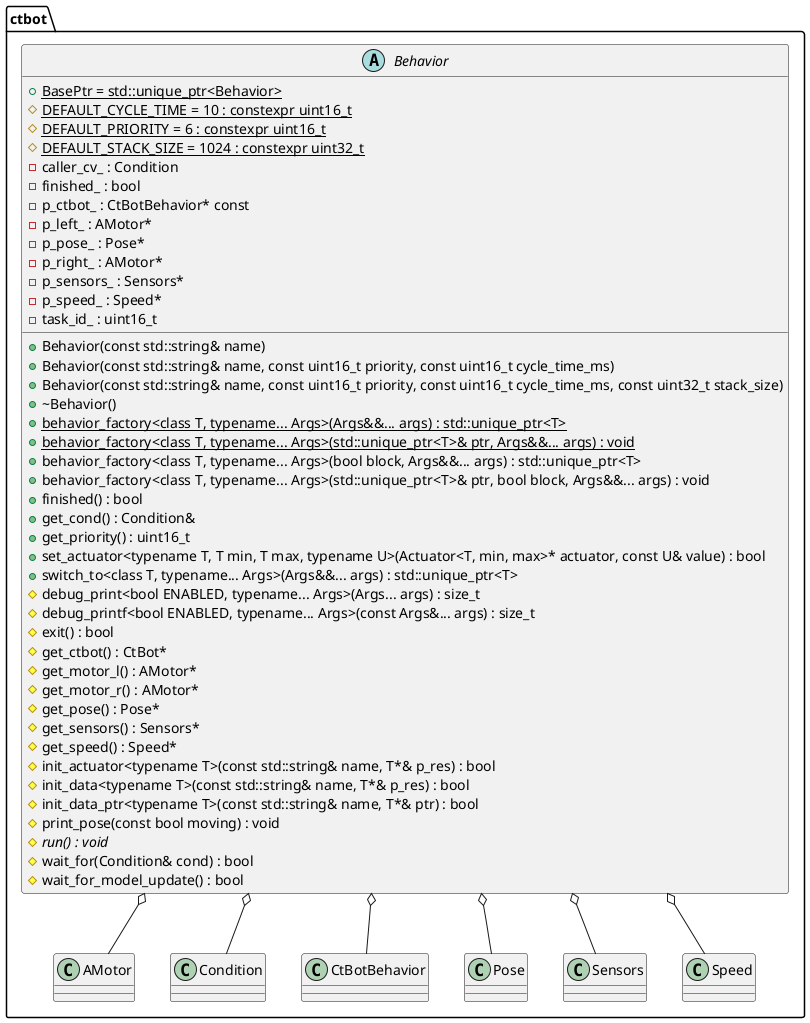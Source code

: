 @startuml behavior

namespace ctbot {
    abstract class Behavior {
        +Behavior(const std::string& name)
        +Behavior(const std::string& name, const uint16_t priority, const uint16_t cycle_time_ms)
        +Behavior(const std::string& name, const uint16_t priority, const uint16_t cycle_time_ms, const uint32_t stack_size)
        +~Behavior()
        +{static} behavior_factory<class T, typename... Args>(Args&&... args) : std::unique_ptr<T>
        +{static} behavior_factory<class T, typename... Args>(std::unique_ptr<T>& ptr, Args&&... args) : void
        +behavior_factory<class T, typename... Args>(bool block, Args&&... args) : std::unique_ptr<T>
        +behavior_factory<class T, typename... Args>(std::unique_ptr<T>& ptr, bool block, Args&&... args) : void
        +finished() : bool
        +get_cond() : Condition&
        +get_priority() : uint16_t
        +set_actuator<typename T, T min, T max, typename U>(Actuator<T, min, max>* actuator, const U& value) : bool
        +switch_to<class T, typename... Args>(Args&&... args) : std::unique_ptr<T>
        +{static} BasePtr = std::unique_ptr<Behavior>
        #debug_print<bool ENABLED, typename... Args>(Args... args) : size_t
        #debug_printf<bool ENABLED, typename... Args>(const Args&... args) : size_t
        #exit() : bool
        #get_ctbot() : CtBot*
        #get_motor_l() : AMotor*
        #get_motor_r() : AMotor*
        #get_pose() : Pose*
        #get_sensors() : Sensors*
        #get_speed() : Speed*
        #init_actuator<typename T>(const std::string& name, T*& p_res) : bool
        #init_data<typename T>(const std::string& name, T*& p_res) : bool
        #init_data_ptr<typename T>(const std::string& name, T*& ptr) : bool
        #print_pose(const bool moving) : void
        #{abstract} run() : void
        #wait_for(Condition& cond) : bool
        #wait_for_model_update() : bool
        #{static} DEFAULT_CYCLE_TIME = 10 : constexpr uint16_t
        #{static} DEFAULT_PRIORITY = 6 : constexpr uint16_t
        #{static} DEFAULT_STACK_SIZE = 1024 : constexpr uint32_t
        -caller_cv_ : Condition
        -finished_ : bool
        -p_ctbot_ : CtBotBehavior* const
        -p_left_ : AMotor*
        -p_pose_ : Pose*
        -p_right_ : AMotor*
        -p_sensors_ : Sensors*
        -p_speed_ : Speed*
        -task_id_ : uint16_t
    }

    Behavior o-- AMotor
    Behavior o-- Condition
    Behavior o-- CtBotBehavior
    Behavior o-- Pose
    Behavior o-- Sensors
    Behavior o-- Speed
}

@enduml
